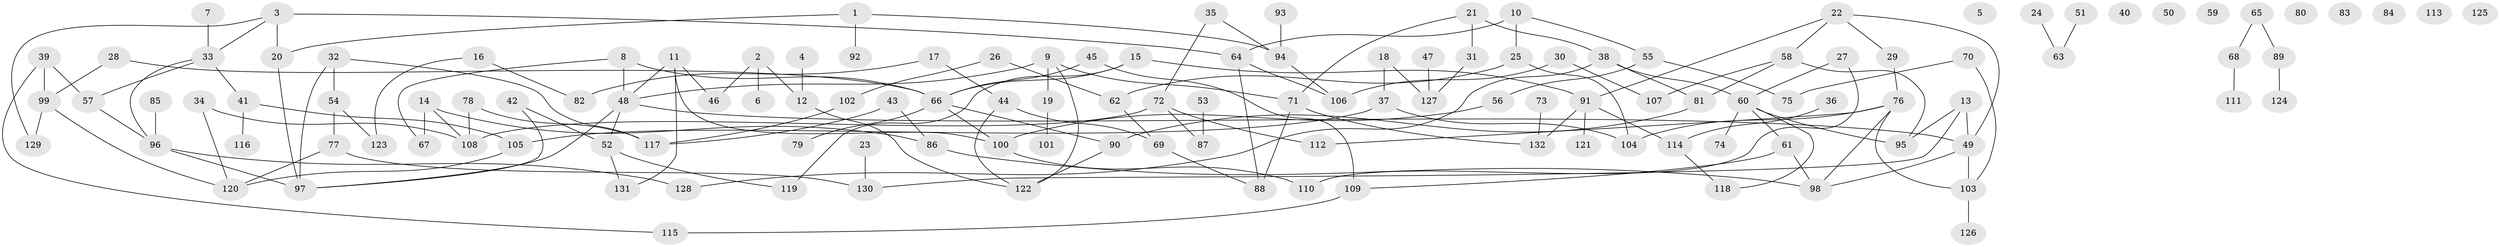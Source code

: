// Generated by graph-tools (version 1.1) at 2025/33/03/09/25 02:33:49]
// undirected, 132 vertices, 165 edges
graph export_dot {
graph [start="1"]
  node [color=gray90,style=filled];
  1;
  2;
  3;
  4;
  5;
  6;
  7;
  8;
  9;
  10;
  11;
  12;
  13;
  14;
  15;
  16;
  17;
  18;
  19;
  20;
  21;
  22;
  23;
  24;
  25;
  26;
  27;
  28;
  29;
  30;
  31;
  32;
  33;
  34;
  35;
  36;
  37;
  38;
  39;
  40;
  41;
  42;
  43;
  44;
  45;
  46;
  47;
  48;
  49;
  50;
  51;
  52;
  53;
  54;
  55;
  56;
  57;
  58;
  59;
  60;
  61;
  62;
  63;
  64;
  65;
  66;
  67;
  68;
  69;
  70;
  71;
  72;
  73;
  74;
  75;
  76;
  77;
  78;
  79;
  80;
  81;
  82;
  83;
  84;
  85;
  86;
  87;
  88;
  89;
  90;
  91;
  92;
  93;
  94;
  95;
  96;
  97;
  98;
  99;
  100;
  101;
  102;
  103;
  104;
  105;
  106;
  107;
  108;
  109;
  110;
  111;
  112;
  113;
  114;
  115;
  116;
  117;
  118;
  119;
  120;
  121;
  122;
  123;
  124;
  125;
  126;
  127;
  128;
  129;
  130;
  131;
  132;
  1 -- 20;
  1 -- 92;
  1 -- 94;
  2 -- 6;
  2 -- 12;
  2 -- 46;
  3 -- 20;
  3 -- 33;
  3 -- 64;
  3 -- 129;
  4 -- 12;
  7 -- 33;
  8 -- 48;
  8 -- 66;
  8 -- 67;
  9 -- 19;
  9 -- 48;
  9 -- 71;
  9 -- 122;
  10 -- 25;
  10 -- 55;
  10 -- 64;
  11 -- 46;
  11 -- 48;
  11 -- 100;
  11 -- 131;
  12 -- 122;
  13 -- 49;
  13 -- 95;
  13 -- 130;
  14 -- 67;
  14 -- 86;
  14 -- 108;
  15 -- 66;
  15 -- 91;
  15 -- 119;
  16 -- 82;
  16 -- 123;
  17 -- 44;
  17 -- 82;
  18 -- 37;
  18 -- 127;
  19 -- 101;
  20 -- 97;
  21 -- 31;
  21 -- 38;
  21 -- 71;
  22 -- 29;
  22 -- 49;
  22 -- 58;
  22 -- 91;
  23 -- 130;
  24 -- 63;
  25 -- 62;
  25 -- 104;
  26 -- 62;
  26 -- 102;
  27 -- 60;
  27 -- 110;
  28 -- 66;
  28 -- 99;
  29 -- 76;
  30 -- 106;
  30 -- 107;
  31 -- 127;
  32 -- 54;
  32 -- 97;
  32 -- 117;
  33 -- 41;
  33 -- 57;
  33 -- 96;
  34 -- 108;
  34 -- 120;
  35 -- 72;
  35 -- 94;
  36 -- 114;
  37 -- 104;
  37 -- 105;
  38 -- 60;
  38 -- 81;
  38 -- 128;
  39 -- 57;
  39 -- 99;
  39 -- 115;
  41 -- 105;
  41 -- 116;
  42 -- 52;
  42 -- 97;
  43 -- 86;
  43 -- 117;
  44 -- 69;
  44 -- 122;
  45 -- 66;
  45 -- 109;
  47 -- 127;
  48 -- 49;
  48 -- 52;
  48 -- 97;
  49 -- 98;
  49 -- 103;
  51 -- 63;
  52 -- 119;
  52 -- 131;
  53 -- 87;
  54 -- 77;
  54 -- 123;
  55 -- 56;
  55 -- 75;
  56 -- 100;
  57 -- 96;
  58 -- 81;
  58 -- 95;
  58 -- 107;
  60 -- 61;
  60 -- 74;
  60 -- 95;
  60 -- 118;
  61 -- 98;
  61 -- 109;
  62 -- 69;
  64 -- 88;
  64 -- 106;
  65 -- 68;
  65 -- 89;
  66 -- 79;
  66 -- 90;
  66 -- 100;
  68 -- 111;
  69 -- 88;
  70 -- 75;
  70 -- 103;
  71 -- 88;
  71 -- 132;
  72 -- 87;
  72 -- 108;
  72 -- 112;
  73 -- 132;
  76 -- 98;
  76 -- 103;
  76 -- 104;
  76 -- 112;
  77 -- 120;
  77 -- 130;
  78 -- 108;
  78 -- 117;
  81 -- 90;
  85 -- 96;
  86 -- 98;
  89 -- 124;
  90 -- 122;
  91 -- 114;
  91 -- 121;
  91 -- 132;
  93 -- 94;
  94 -- 106;
  96 -- 97;
  96 -- 128;
  99 -- 120;
  99 -- 129;
  100 -- 110;
  102 -- 117;
  103 -- 126;
  105 -- 120;
  109 -- 115;
  114 -- 118;
}
